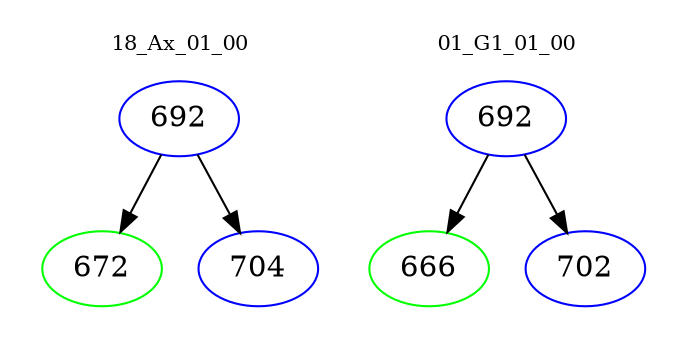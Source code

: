digraph{
subgraph cluster_0 {
color = white
label = "18_Ax_01_00";
fontsize=10;
T0_692 [label="692", color="blue"]
T0_692 -> T0_672 [color="black"]
T0_672 [label="672", color="green"]
T0_692 -> T0_704 [color="black"]
T0_704 [label="704", color="blue"]
}
subgraph cluster_1 {
color = white
label = "01_G1_01_00";
fontsize=10;
T1_692 [label="692", color="blue"]
T1_692 -> T1_666 [color="black"]
T1_666 [label="666", color="green"]
T1_692 -> T1_702 [color="black"]
T1_702 [label="702", color="blue"]
}
}
